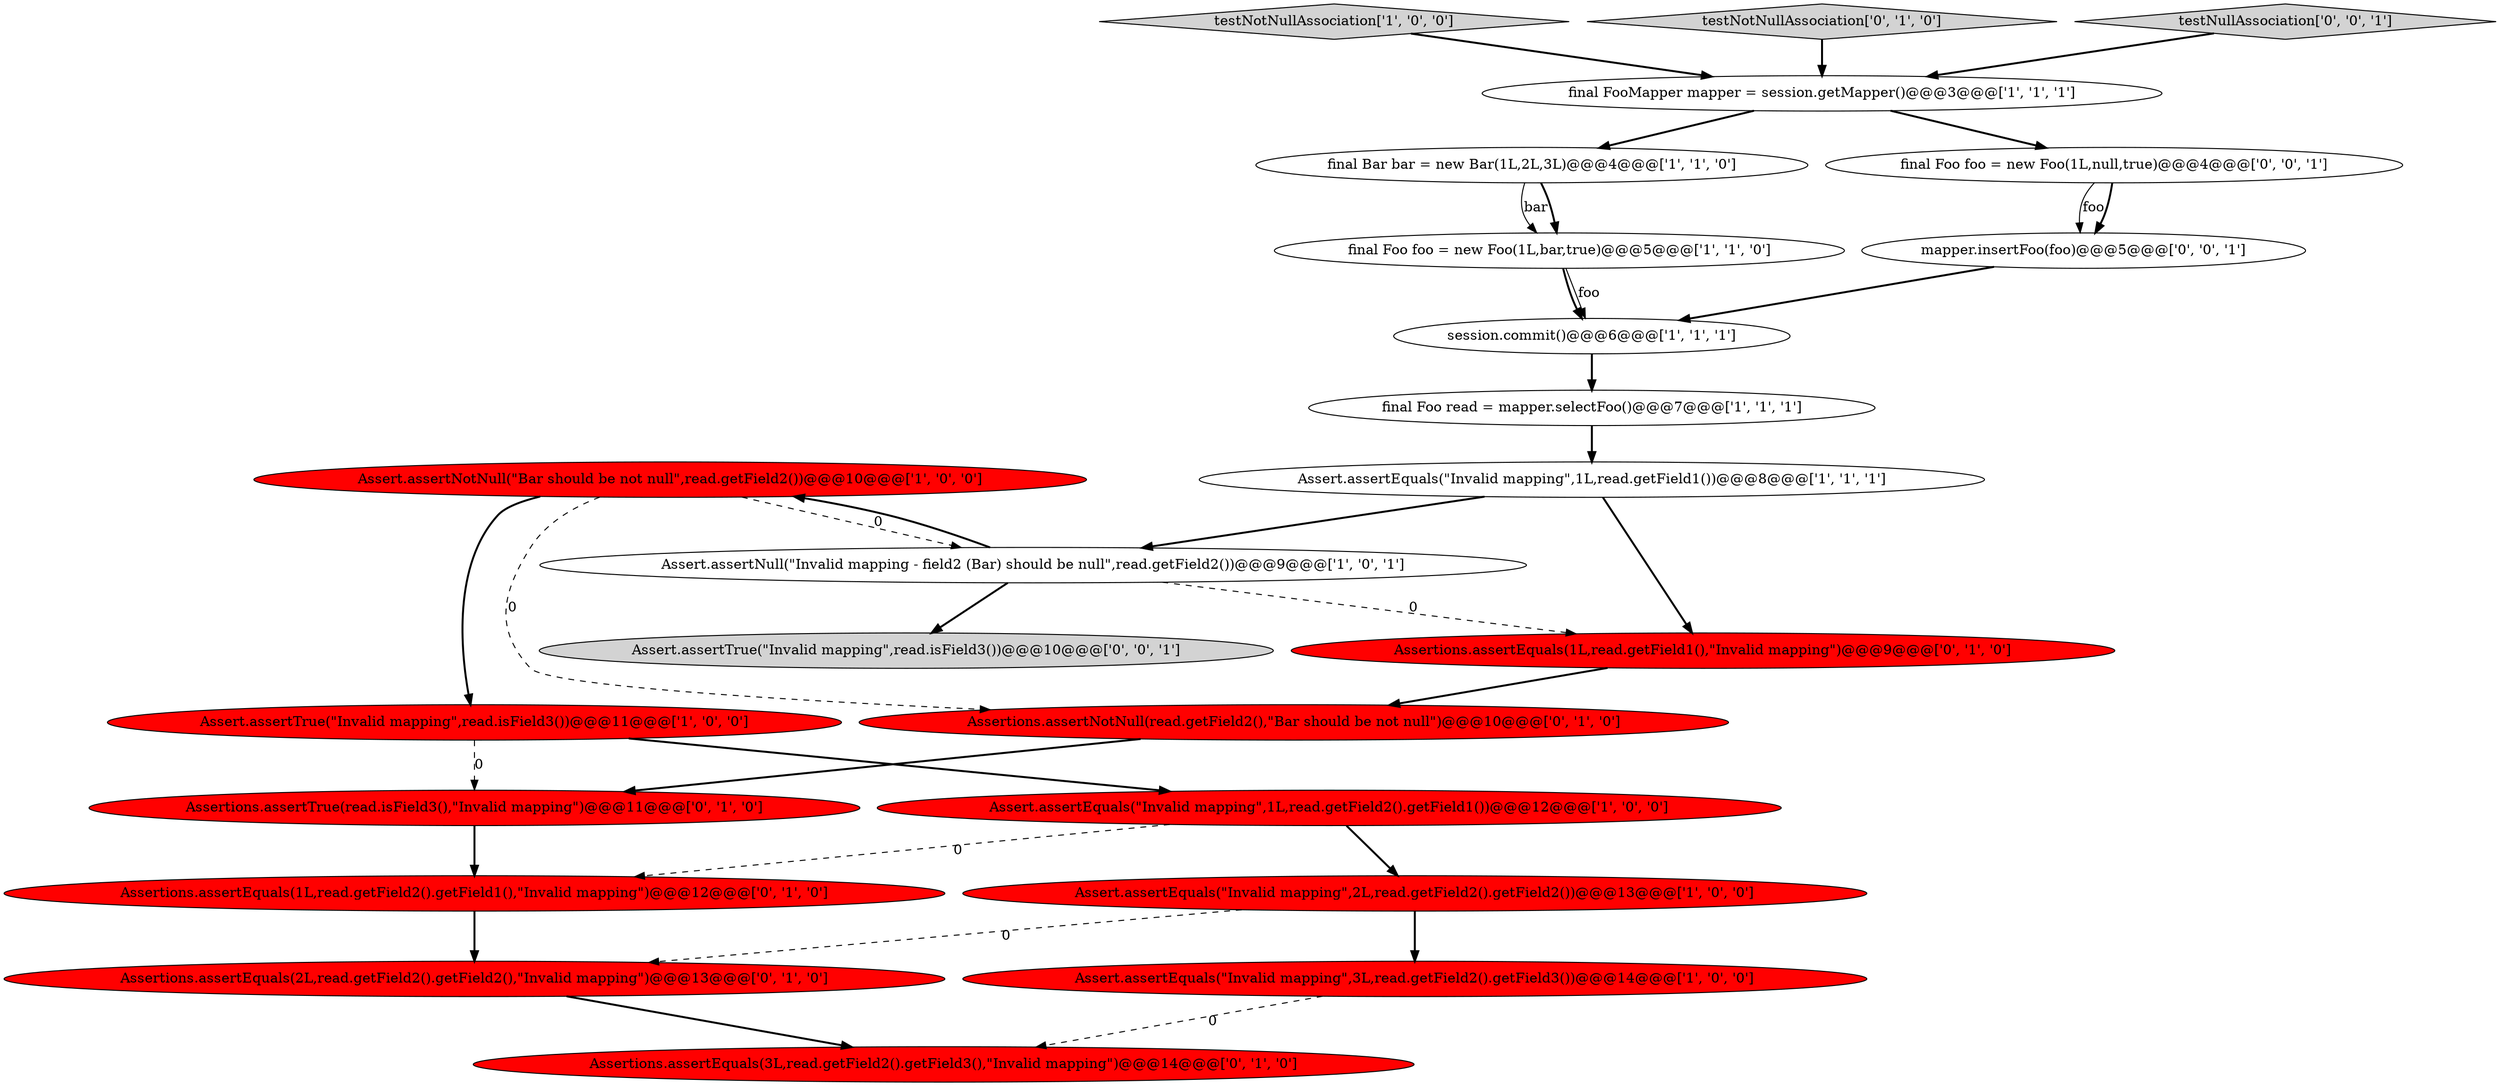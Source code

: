 digraph {
17 [style = filled, label = "Assertions.assertTrue(read.isField3(),\"Invalid mapping\")@@@11@@@['0', '1', '0']", fillcolor = red, shape = ellipse image = "AAA1AAABBB2BBB"];
10 [style = filled, label = "testNotNullAssociation['1', '0', '0']", fillcolor = lightgray, shape = diamond image = "AAA0AAABBB1BBB"];
15 [style = filled, label = "Assertions.assertEquals(2L,read.getField2().getField2(),\"Invalid mapping\")@@@13@@@['0', '1', '0']", fillcolor = red, shape = ellipse image = "AAA1AAABBB2BBB"];
8 [style = filled, label = "Assert.assertEquals(\"Invalid mapping\",2L,read.getField2().getField2())@@@13@@@['1', '0', '0']", fillcolor = red, shape = ellipse image = "AAA1AAABBB1BBB"];
9 [style = filled, label = "Assert.assertEquals(\"Invalid mapping\",1L,read.getField2().getField1())@@@12@@@['1', '0', '0']", fillcolor = red, shape = ellipse image = "AAA1AAABBB1BBB"];
20 [style = filled, label = "Assert.assertTrue(\"Invalid mapping\",read.isField3())@@@10@@@['0', '0', '1']", fillcolor = lightgray, shape = ellipse image = "AAA0AAABBB3BBB"];
12 [style = filled, label = "session.commit()@@@6@@@['1', '1', '1']", fillcolor = white, shape = ellipse image = "AAA0AAABBB1BBB"];
4 [style = filled, label = "final Foo read = mapper.selectFoo()@@@7@@@['1', '1', '1']", fillcolor = white, shape = ellipse image = "AAA0AAABBB1BBB"];
1 [style = filled, label = "Assert.assertEquals(\"Invalid mapping\",3L,read.getField2().getField3())@@@14@@@['1', '0', '0']", fillcolor = red, shape = ellipse image = "AAA1AAABBB1BBB"];
11 [style = filled, label = "Assert.assertEquals(\"Invalid mapping\",1L,read.getField1())@@@8@@@['1', '1', '1']", fillcolor = white, shape = ellipse image = "AAA0AAABBB1BBB"];
3 [style = filled, label = "Assert.assertTrue(\"Invalid mapping\",read.isField3())@@@11@@@['1', '0', '0']", fillcolor = red, shape = ellipse image = "AAA1AAABBB1BBB"];
18 [style = filled, label = "testNotNullAssociation['0', '1', '0']", fillcolor = lightgray, shape = diamond image = "AAA0AAABBB2BBB"];
13 [style = filled, label = "Assertions.assertEquals(3L,read.getField2().getField3(),\"Invalid mapping\")@@@14@@@['0', '1', '0']", fillcolor = red, shape = ellipse image = "AAA1AAABBB2BBB"];
16 [style = filled, label = "Assertions.assertEquals(1L,read.getField2().getField1(),\"Invalid mapping\")@@@12@@@['0', '1', '0']", fillcolor = red, shape = ellipse image = "AAA1AAABBB2BBB"];
19 [style = filled, label = "Assertions.assertNotNull(read.getField2(),\"Bar should be not null\")@@@10@@@['0', '1', '0']", fillcolor = red, shape = ellipse image = "AAA1AAABBB2BBB"];
2 [style = filled, label = "Assert.assertNotNull(\"Bar should be not null\",read.getField2())@@@10@@@['1', '0', '0']", fillcolor = red, shape = ellipse image = "AAA1AAABBB1BBB"];
14 [style = filled, label = "Assertions.assertEquals(1L,read.getField1(),\"Invalid mapping\")@@@9@@@['0', '1', '0']", fillcolor = red, shape = ellipse image = "AAA1AAABBB2BBB"];
0 [style = filled, label = "final Foo foo = new Foo(1L,bar,true)@@@5@@@['1', '1', '0']", fillcolor = white, shape = ellipse image = "AAA0AAABBB1BBB"];
5 [style = filled, label = "final Bar bar = new Bar(1L,2L,3L)@@@4@@@['1', '1', '0']", fillcolor = white, shape = ellipse image = "AAA0AAABBB1BBB"];
7 [style = filled, label = "Assert.assertNull(\"Invalid mapping - field2 (Bar) should be null\",read.getField2())@@@9@@@['1', '0', '1']", fillcolor = white, shape = ellipse image = "AAA0AAABBB1BBB"];
23 [style = filled, label = "mapper.insertFoo(foo)@@@5@@@['0', '0', '1']", fillcolor = white, shape = ellipse image = "AAA0AAABBB3BBB"];
21 [style = filled, label = "final Foo foo = new Foo(1L,null,true)@@@4@@@['0', '0', '1']", fillcolor = white, shape = ellipse image = "AAA0AAABBB3BBB"];
22 [style = filled, label = "testNullAssociation['0', '0', '1']", fillcolor = lightgray, shape = diamond image = "AAA0AAABBB3BBB"];
6 [style = filled, label = "final FooMapper mapper = session.getMapper()@@@3@@@['1', '1', '1']", fillcolor = white, shape = ellipse image = "AAA0AAABBB1BBB"];
16->15 [style = bold, label=""];
21->23 [style = solid, label="foo"];
15->13 [style = bold, label=""];
2->19 [style = dashed, label="0"];
3->17 [style = dashed, label="0"];
9->16 [style = dashed, label="0"];
11->14 [style = bold, label=""];
6->21 [style = bold, label=""];
7->14 [style = dashed, label="0"];
0->12 [style = bold, label=""];
2->3 [style = bold, label=""];
0->12 [style = solid, label="foo"];
8->15 [style = dashed, label="0"];
14->19 [style = bold, label=""];
19->17 [style = bold, label=""];
7->20 [style = bold, label=""];
5->0 [style = solid, label="bar"];
2->7 [style = dashed, label="0"];
9->8 [style = bold, label=""];
10->6 [style = bold, label=""];
1->13 [style = dashed, label="0"];
3->9 [style = bold, label=""];
8->1 [style = bold, label=""];
6->5 [style = bold, label=""];
12->4 [style = bold, label=""];
5->0 [style = bold, label=""];
18->6 [style = bold, label=""];
7->2 [style = bold, label=""];
23->12 [style = bold, label=""];
4->11 [style = bold, label=""];
11->7 [style = bold, label=""];
17->16 [style = bold, label=""];
22->6 [style = bold, label=""];
21->23 [style = bold, label=""];
}
